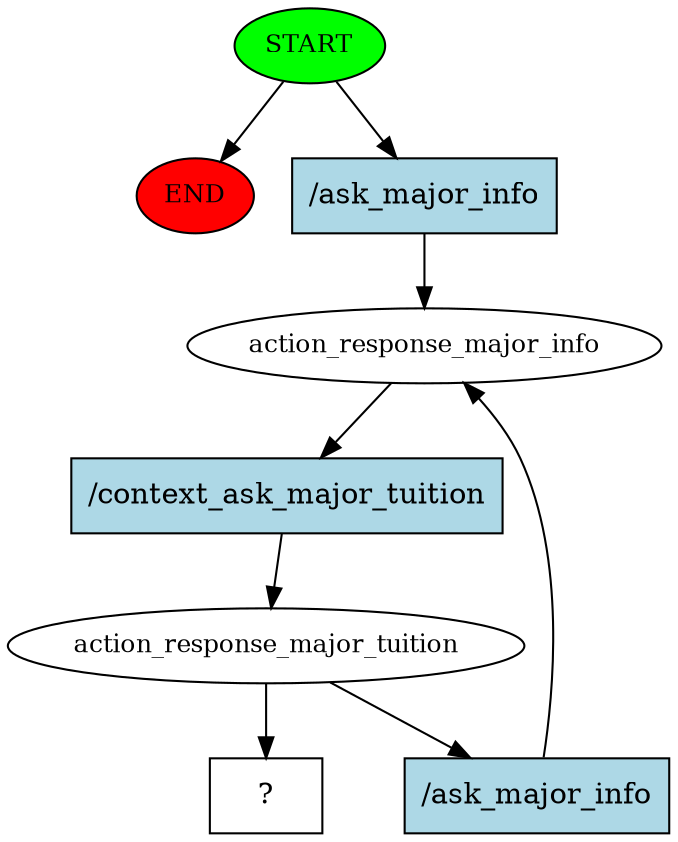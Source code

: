 digraph  {
0 [class="start active", fillcolor=green, fontsize=12, label=START, style=filled];
"-1" [class=end, fillcolor=red, fontsize=12, label=END, style=filled];
1 [class=active, fontsize=12, label=action_response_major_info];
2 [class=active, fontsize=12, label=action_response_major_tuition];
5 [class="intent dashed active", label="  ?  ", shape=rect];
6 [class="intent active", fillcolor=lightblue, label="/ask_major_info", shape=rect, style=filled];
7 [class="intent active", fillcolor=lightblue, label="/context_ask_major_tuition", shape=rect, style=filled];
8 [class="intent active", fillcolor=lightblue, label="/ask_major_info", shape=rect, style=filled];
0 -> "-1"  [class="", key=NONE, label=""];
0 -> 6  [class=active, key=0];
1 -> 7  [class=active, key=0];
2 -> 5  [class=active, key=NONE, label=""];
2 -> 8  [class=active, key=0];
6 -> 1  [class=active, key=0];
7 -> 2  [class=active, key=0];
8 -> 1  [class=active, key=0];
}

